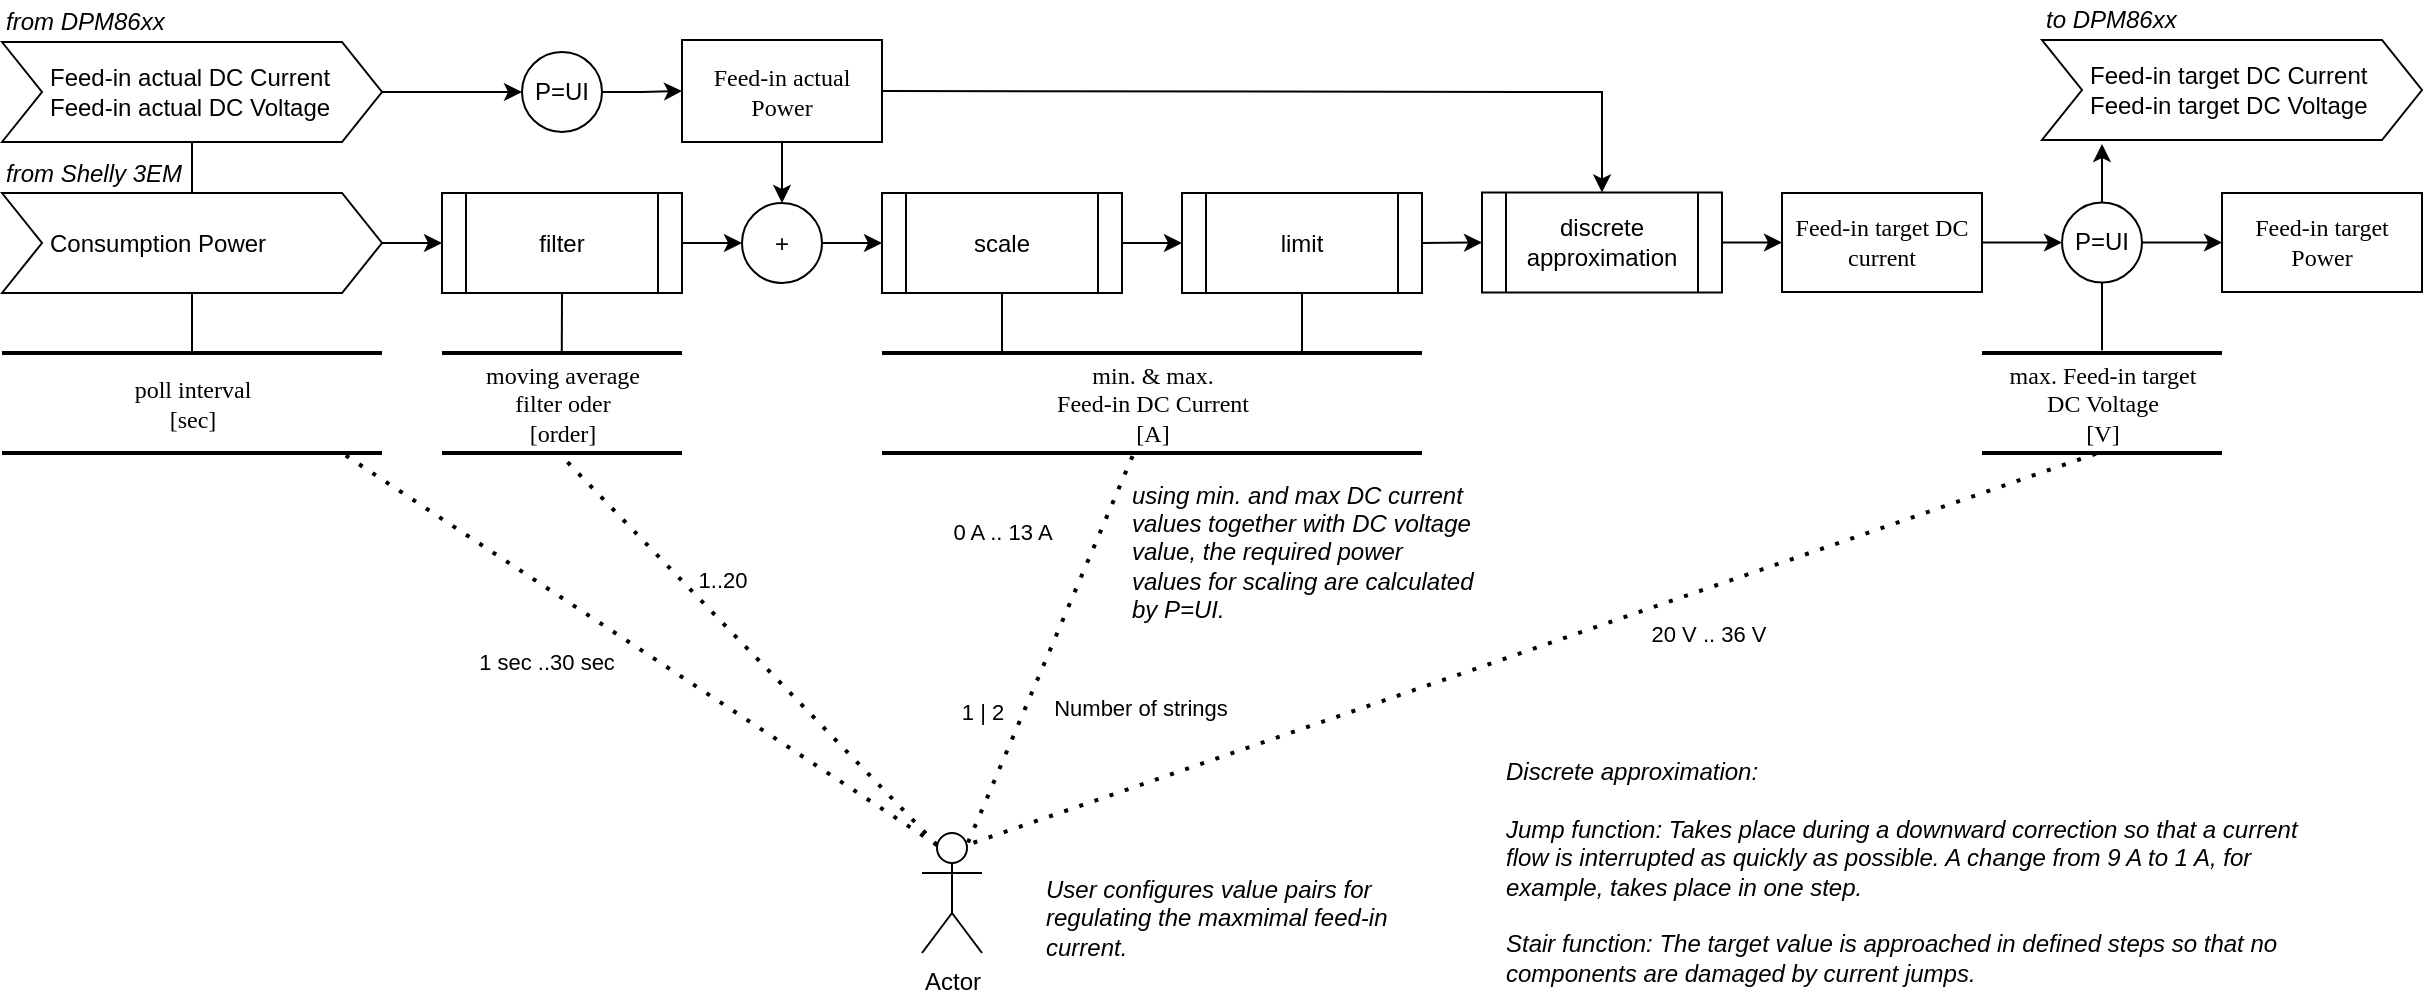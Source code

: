<mxfile version="23.1.5" type="device" pages="2">
  <diagram name="processing" id="52a04d89-c75d-2922-d76d-85b35f80e030">
    <mxGraphModel dx="1728" dy="997" grid="1" gridSize="10" guides="1" tooltips="1" connect="1" arrows="1" fold="1" page="1" pageScale="1" pageWidth="1100" pageHeight="850" background="none" math="0" shadow="0">
      <root>
        <mxCell id="0" />
        <mxCell id="1" parent="0" />
        <mxCell id="17472293e6e8944d-4" value="max. Feed-in target&lt;br&gt;DC Voltage&lt;br&gt;[V]" style="html=1;rounded=0;shadow=0;comic=0;labelBackgroundColor=none;strokeWidth=2;fontFamily=Verdana;fontSize=12;align=center;shape=mxgraph.ios7ui.horLines;fillColor=none;" parent="1" vertex="1">
          <mxGeometry x="1000" y="240.5" width="120" height="50" as="geometry" />
        </mxCell>
        <mxCell id="oQiGW552PC2_yi8YqRPW-4" value="filter" style="shape=process;whiteSpace=wrap;html=1;backgroundOutline=1;fillColor=none;" parent="1" vertex="1">
          <mxGeometry x="230" y="160.5" width="120" height="50" as="geometry" />
        </mxCell>
        <mxCell id="oQiGW552PC2_yi8YqRPW-12" value="" style="endArrow=none;html=1;rounded=0;entryX=0.5;entryY=1;entryDx=0;entryDy=0;" parent="1" target="bK-EadkO21jLIJIZtDA8-6" edge="1">
          <mxGeometry width="50" height="50" relative="1" as="geometry">
            <mxPoint x="510" y="240.5" as="sourcePoint" />
            <mxPoint x="510" y="216.5" as="targetPoint" />
          </mxGeometry>
        </mxCell>
        <mxCell id="oQiGW552PC2_yi8YqRPW-15" value="" style="endArrow=none;html=1;rounded=0;entryX=0.5;entryY=1;entryDx=0;entryDy=0;exitX=0.5;exitY=0;exitDx=0;exitDy=0;" parent="1" target="sCNjADGq2ufAijJcPFuK-18" edge="1">
          <mxGeometry width="50" height="50" relative="1" as="geometry">
            <mxPoint x="660" y="240.5" as="sourcePoint" />
            <mxPoint x="660" y="216.5" as="targetPoint" />
          </mxGeometry>
        </mxCell>
        <mxCell id="oQiGW552PC2_yi8YqRPW-25" value="min. &amp;amp; max.&lt;br style=&quot;&quot;&gt;&lt;span style=&quot;&quot;&gt;Feed-in DC Current&lt;br&gt;[A]&lt;/span&gt;" style="html=1;rounded=0;shadow=0;comic=0;labelBackgroundColor=none;strokeWidth=2;fontFamily=Verdana;fontSize=12;align=center;shape=mxgraph.ios7ui.horLines;fillColor=none;" parent="1" vertex="1">
          <mxGeometry x="450" y="240.5" width="270" height="50" as="geometry" />
        </mxCell>
        <mxCell id="oQiGW552PC2_yi8YqRPW-27" value="Feed-in target DC current" style="whiteSpace=wrap;html=1;rounded=0;shadow=0;comic=0;labelBackgroundColor=none;strokeWidth=1;fontFamily=Verdana;fontSize=12;align=center;fillColor=none;spacingLeft=0;" parent="1" vertex="1">
          <mxGeometry x="900" y="160.5" width="100" height="49.5" as="geometry" />
        </mxCell>
        <mxCell id="oQiGW552PC2_yi8YqRPW-30" value="Actor" style="shape=umlActor;verticalLabelPosition=bottom;verticalAlign=top;html=1;outlineConnect=0;" parent="1" vertex="1">
          <mxGeometry x="470" y="480.5" width="30" height="60" as="geometry" />
        </mxCell>
        <mxCell id="oQiGW552PC2_yi8YqRPW-33" value="" style="endArrow=none;dashed=1;html=1;dashPattern=1 3;strokeWidth=2;rounded=0;exitX=0.464;exitY=1.031;exitDx=0;exitDy=0;exitPerimeter=0;entryX=0.75;entryY=0.1;entryDx=0;entryDy=0;entryPerimeter=0;" parent="1" source="oQiGW552PC2_yi8YqRPW-25" target="oQiGW552PC2_yi8YqRPW-30" edge="1">
          <mxGeometry width="50" height="50" relative="1" as="geometry">
            <mxPoint x="835" y="447.5" as="sourcePoint" />
            <mxPoint x="720" y="380.5" as="targetPoint" />
          </mxGeometry>
        </mxCell>
        <mxCell id="oQiGW552PC2_yi8YqRPW-38" value="0 A .. 13 A" style="edgeLabel;html=1;align=center;verticalAlign=middle;resizable=0;points=[];" parent="oQiGW552PC2_yi8YqRPW-33" vertex="1" connectable="0">
          <mxGeometry x="-0.05" y="-1" relative="1" as="geometry">
            <mxPoint x="-25" y="-54" as="offset" />
          </mxGeometry>
        </mxCell>
        <mxCell id="oQiGW552PC2_yi8YqRPW-42" value="User configures value pairs for regulating the maxmimal feed-in current." style="text;html=1;strokeColor=none;fillColor=none;align=left;verticalAlign=middle;whiteSpace=wrap;rounded=0;fontStyle=2" parent="1" vertex="1">
          <mxGeometry x="530" y="500.5" width="175" height="45" as="geometry" />
        </mxCell>
        <mxCell id="oQiGW552PC2_yi8YqRPW-43" value="moving average &lt;br&gt;filter oder&lt;br&gt;[order]" style="html=1;rounded=0;shadow=0;comic=0;labelBackgroundColor=none;strokeWidth=2;fontFamily=Verdana;fontSize=12;align=center;shape=mxgraph.ios7ui.horLines;fillColor=none;" parent="1" vertex="1">
          <mxGeometry x="230" y="240.5" width="120" height="50" as="geometry" />
        </mxCell>
        <mxCell id="oQiGW552PC2_yi8YqRPW-45" value="" style="endArrow=none;dashed=1;html=1;dashPattern=1 3;strokeWidth=2;rounded=0;entryX=0.485;entryY=0.997;entryDx=0;entryDy=0;entryPerimeter=0;exitX=0.25;exitY=0.1;exitDx=0;exitDy=0;exitPerimeter=0;" parent="1" source="oQiGW552PC2_yi8YqRPW-30" target="oQiGW552PC2_yi8YqRPW-43" edge="1">
          <mxGeometry width="50" height="50" relative="1" as="geometry">
            <mxPoint x="595" y="400.5" as="sourcePoint" />
            <mxPoint x="530" y="303.5" as="targetPoint" />
          </mxGeometry>
        </mxCell>
        <mxCell id="oQiGW552PC2_yi8YqRPW-46" value="1..20" style="edgeLabel;html=1;align=center;verticalAlign=middle;resizable=0;points=[];rotation=0;" parent="oQiGW552PC2_yi8YqRPW-45" vertex="1" connectable="0">
          <mxGeometry x="0.239" y="3" relative="1" as="geometry">
            <mxPoint x="12" y="-13" as="offset" />
          </mxGeometry>
        </mxCell>
        <mxCell id="oQiGW552PC2_yi8YqRPW-48" value="" style="endArrow=none;html=1;rounded=0;entryX=0.5;entryY=1;entryDx=0;entryDy=0;" parent="1" target="oQiGW552PC2_yi8YqRPW-4" edge="1">
          <mxGeometry width="50" height="50" relative="1" as="geometry">
            <mxPoint x="289.89" y="240.5" as="sourcePoint" />
            <mxPoint x="289.89" y="216.5" as="targetPoint" />
          </mxGeometry>
        </mxCell>
        <mxCell id="oQiGW552PC2_yi8YqRPW-52" value="poll interval&lt;br&gt;[sec]" style="html=1;rounded=0;shadow=0;comic=0;labelBackgroundColor=none;strokeWidth=2;fontFamily=Verdana;fontSize=12;align=center;shape=mxgraph.ios7ui.horLines;fillColor=none;" parent="1" vertex="1">
          <mxGeometry x="10" y="240.5" width="190" height="50" as="geometry" />
        </mxCell>
        <mxCell id="oQiGW552PC2_yi8YqRPW-53" value="" style="endArrow=none;dashed=1;html=1;dashPattern=1 3;strokeWidth=2;rounded=0;entryX=0.485;entryY=0.997;entryDx=0;entryDy=0;entryPerimeter=0;exitX=0.25;exitY=0.1;exitDx=0;exitDy=0;exitPerimeter=0;" parent="1" source="oQiGW552PC2_yi8YqRPW-30" edge="1">
          <mxGeometry width="50" height="50" relative="1" as="geometry">
            <mxPoint x="420" y="396.5" as="sourcePoint" />
            <mxPoint x="180" y="290.5" as="targetPoint" />
          </mxGeometry>
        </mxCell>
        <mxCell id="oQiGW552PC2_yi8YqRPW-54" value="1 sec ..30 sec" style="edgeLabel;html=1;align=center;verticalAlign=middle;resizable=0;points=[];rotation=0;" parent="oQiGW552PC2_yi8YqRPW-53" vertex="1" connectable="0">
          <mxGeometry x="0.239" y="3" relative="1" as="geometry">
            <mxPoint x="-10" y="27" as="offset" />
          </mxGeometry>
        </mxCell>
        <mxCell id="oQiGW552PC2_yi8YqRPW-55" value="" style="endArrow=none;html=1;rounded=0;entryX=0.5;entryY=1;entryDx=0;entryDy=0;" parent="1" target="sCNjADGq2ufAijJcPFuK-1" edge="1">
          <mxGeometry width="50" height="50" relative="1" as="geometry">
            <mxPoint x="105" y="240" as="sourcePoint" />
            <mxPoint x="99.83" y="216.5" as="targetPoint" />
          </mxGeometry>
        </mxCell>
        <mxCell id="oQiGW552PC2_yi8YqRPW-56" value="" style="endArrow=classic;html=1;rounded=0;entryX=0.5;entryY=0;entryDx=0;entryDy=0;exitX=0.5;exitY=1;exitDx=0;exitDy=0;" parent="1" source="sCNjADGq2ufAijJcPFuK-5" target="oQiGW552PC2_yi8YqRPW-57" edge="1">
          <mxGeometry width="50" height="50" relative="1" as="geometry">
            <mxPoint x="400" y="140.5" as="sourcePoint" />
            <mxPoint x="210.0" y="150.5" as="targetPoint" />
            <Array as="points" />
          </mxGeometry>
        </mxCell>
        <mxCell id="oQiGW552PC2_yi8YqRPW-57" value="+" style="ellipse;whiteSpace=wrap;html=1;aspect=fixed;" parent="1" vertex="1">
          <mxGeometry x="380" y="165.5" width="40" height="40" as="geometry" />
        </mxCell>
        <mxCell id="sCNjADGq2ufAijJcPFuK-10" style="edgeStyle=orthogonalEdgeStyle;rounded=0;orthogonalLoop=1;jettySize=auto;html=1;exitX=1;exitY=0.5;exitDx=0;exitDy=0;entryX=0;entryY=0.5;entryDx=0;entryDy=0;" parent="1" source="bK-EadkO21jLIJIZtDA8-1" target="sCNjADGq2ufAijJcPFuK-5" edge="1">
          <mxGeometry relative="1" as="geometry" />
        </mxCell>
        <mxCell id="bK-EadkO21jLIJIZtDA8-1" value="P=UI" style="ellipse;whiteSpace=wrap;html=1;aspect=fixed;" parent="1" vertex="1">
          <mxGeometry x="270" y="90" width="40" height="40" as="geometry" />
        </mxCell>
        <mxCell id="bK-EadkO21jLIJIZtDA8-6" value="scale" style="shape=process;whiteSpace=wrap;html=1;backgroundOutline=1;fillColor=none;" parent="1" vertex="1">
          <mxGeometry x="450" y="160.5" width="120" height="50" as="geometry" />
        </mxCell>
        <mxCell id="bK-EadkO21jLIJIZtDA8-10" value="" style="endArrow=none;dashed=1;html=1;dashPattern=1 3;strokeWidth=2;rounded=0;exitX=0.475;exitY=1.007;exitDx=0;exitDy=0;exitPerimeter=0;entryX=0.75;entryY=0.1;entryDx=0;entryDy=0;entryPerimeter=0;" parent="1" source="17472293e6e8944d-4" target="oQiGW552PC2_yi8YqRPW-30" edge="1">
          <mxGeometry width="50" height="50" relative="1" as="geometry">
            <mxPoint x="650" y="302.5" as="sourcePoint" />
            <mxPoint x="553" y="441.5" as="targetPoint" />
          </mxGeometry>
        </mxCell>
        <mxCell id="bK-EadkO21jLIJIZtDA8-11" value="20 V .. 36 V" style="edgeLabel;html=1;align=center;verticalAlign=middle;resizable=0;points=[];" parent="bK-EadkO21jLIJIZtDA8-10" vertex="1" connectable="0">
          <mxGeometry x="-0.05" y="-1" relative="1" as="geometry">
            <mxPoint x="74" y="-2" as="offset" />
          </mxGeometry>
        </mxCell>
        <mxCell id="sCNjADGq2ufAijJcPFuK-1" value="Consumption Power" style="shape=step;perimeter=stepPerimeter;whiteSpace=wrap;html=1;fixedSize=1;spacingLeft=22;align=left;" parent="1" vertex="1">
          <mxGeometry x="10" y="160.5" width="190" height="50" as="geometry" />
        </mxCell>
        <mxCell id="sCNjADGq2ufAijJcPFuK-2" value="Feed-in actual DC Current&lt;br&gt;Feed-in actual DC Voltage" style="shape=step;perimeter=stepPerimeter;whiteSpace=wrap;html=1;fixedSize=1;align=left;spacingLeft=22;" parent="1" vertex="1">
          <mxGeometry x="10" y="85" width="190" height="50" as="geometry" />
        </mxCell>
        <mxCell id="sCNjADGq2ufAijJcPFuK-5" value="Feed-in actual&lt;br&gt;Power" style="whiteSpace=wrap;html=1;rounded=0;shadow=0;comic=0;labelBackgroundColor=none;strokeWidth=1;fontFamily=Verdana;fontSize=12;align=center;fillColor=none;" parent="1" vertex="1">
          <mxGeometry x="350" y="84" width="100" height="51" as="geometry" />
        </mxCell>
        <mxCell id="sCNjADGq2ufAijJcPFuK-12" value="" style="endArrow=classic;html=1;rounded=0;exitX=1;exitY=0.5;exitDx=0;exitDy=0;entryX=0;entryY=0.5;entryDx=0;entryDy=0;" parent="1" source="oQiGW552PC2_yi8YqRPW-57" target="bK-EadkO21jLIJIZtDA8-6" edge="1">
          <mxGeometry width="50" height="50" relative="1" as="geometry">
            <mxPoint x="380" y="170.5" as="sourcePoint" />
            <mxPoint x="430" y="120.5" as="targetPoint" />
          </mxGeometry>
        </mxCell>
        <mxCell id="sCNjADGq2ufAijJcPFuK-13" value="" style="endArrow=classic;html=1;rounded=0;exitX=1;exitY=0.5;exitDx=0;exitDy=0;entryX=0;entryY=0.5;entryDx=0;entryDy=0;" parent="1" source="oQiGW552PC2_yi8YqRPW-4" target="oQiGW552PC2_yi8YqRPW-57" edge="1">
          <mxGeometry width="50" height="50" relative="1" as="geometry">
            <mxPoint x="440" y="200.5" as="sourcePoint" />
            <mxPoint x="490" y="150.5" as="targetPoint" />
          </mxGeometry>
        </mxCell>
        <mxCell id="sCNjADGq2ufAijJcPFuK-14" value="" style="endArrow=classic;html=1;rounded=0;exitX=1;exitY=0.5;exitDx=0;exitDy=0;entryX=0;entryY=0.5;entryDx=0;entryDy=0;" parent="1" source="sCNjADGq2ufAijJcPFuK-2" target="bK-EadkO21jLIJIZtDA8-1" edge="1">
          <mxGeometry width="50" height="50" relative="1" as="geometry">
            <mxPoint x="440" y="200.5" as="sourcePoint" />
            <mxPoint x="490" y="150.5" as="targetPoint" />
          </mxGeometry>
        </mxCell>
        <mxCell id="sCNjADGq2ufAijJcPFuK-15" value="" style="endArrow=classic;html=1;rounded=0;exitX=1;exitY=0.5;exitDx=0;exitDy=0;entryX=0;entryY=0.5;entryDx=0;entryDy=0;" parent="1" source="sCNjADGq2ufAijJcPFuK-1" target="oQiGW552PC2_yi8YqRPW-4" edge="1">
          <mxGeometry width="50" height="50" relative="1" as="geometry">
            <mxPoint x="440" y="200.5" as="sourcePoint" />
            <mxPoint x="490" y="150.5" as="targetPoint" />
          </mxGeometry>
        </mxCell>
        <mxCell id="sCNjADGq2ufAijJcPFuK-16" value="Feed-in target&lt;br&gt;Power" style="whiteSpace=wrap;html=1;rounded=0;shadow=0;comic=0;labelBackgroundColor=none;strokeWidth=1;fontFamily=Verdana;fontSize=12;align=center;fillColor=none;spacingLeft=0;" parent="1" vertex="1">
          <mxGeometry x="1120" y="160.5" width="100" height="49.5" as="geometry" />
        </mxCell>
        <mxCell id="sCNjADGq2ufAijJcPFuK-17" value="P=UI" style="ellipse;whiteSpace=wrap;html=1;aspect=fixed;" parent="1" vertex="1">
          <mxGeometry x="1040" y="165.25" width="40" height="40" as="geometry" />
        </mxCell>
        <mxCell id="sCNjADGq2ufAijJcPFuK-18" value="limit" style="shape=process;whiteSpace=wrap;html=1;backgroundOutline=1;fillColor=none;" parent="1" vertex="1">
          <mxGeometry x="600" y="160.5" width="120" height="50" as="geometry" />
        </mxCell>
        <mxCell id="sCNjADGq2ufAijJcPFuK-19" value="" style="endArrow=classic;html=1;rounded=0;exitX=1;exitY=0.5;exitDx=0;exitDy=0;entryX=0;entryY=0.5;entryDx=0;entryDy=0;" parent="1" source="oQiGW552PC2_yi8YqRPW-27" target="sCNjADGq2ufAijJcPFuK-17" edge="1">
          <mxGeometry width="50" height="50" relative="1" as="geometry">
            <mxPoint x="1080" y="250.5" as="sourcePoint" />
            <mxPoint x="1130" y="200.5" as="targetPoint" />
          </mxGeometry>
        </mxCell>
        <mxCell id="sCNjADGq2ufAijJcPFuK-21" value="" style="endArrow=classic;html=1;rounded=0;entryX=0;entryY=0.5;entryDx=0;entryDy=0;exitX=1;exitY=0.5;exitDx=0;exitDy=0;" parent="1" source="sCNjADGq2ufAijJcPFuK-17" target="sCNjADGq2ufAijJcPFuK-16" edge="1">
          <mxGeometry width="50" height="50" relative="1" as="geometry">
            <mxPoint x="920" y="270.5" as="sourcePoint" />
            <mxPoint x="970" y="220.5" as="targetPoint" />
          </mxGeometry>
        </mxCell>
        <mxCell id="sCNjADGq2ufAijJcPFuK-22" value="" style="endArrow=none;html=1;rounded=0;entryX=0.5;entryY=1;entryDx=0;entryDy=0;exitX=0.5;exitY=-0.027;exitDx=0;exitDy=0;exitPerimeter=0;" parent="1" source="17472293e6e8944d-4" target="sCNjADGq2ufAijJcPFuK-17" edge="1">
          <mxGeometry width="50" height="50" relative="1" as="geometry">
            <mxPoint x="980" y="270.5" as="sourcePoint" />
            <mxPoint x="1030" y="220.5" as="targetPoint" />
          </mxGeometry>
        </mxCell>
        <mxCell id="sCNjADGq2ufAijJcPFuK-23" value="" style="endArrow=none;html=1;rounded=0;entryX=0.5;entryY=1;entryDx=0;entryDy=0;exitX=0.5;exitY=0;exitDx=0;exitDy=0;" parent="1" source="sCNjADGq2ufAijJcPFuK-1" target="sCNjADGq2ufAijJcPFuK-2" edge="1">
          <mxGeometry width="50" height="50" relative="1" as="geometry">
            <mxPoint x="100" y="160" as="sourcePoint" />
            <mxPoint x="100" y="140.5" as="targetPoint" />
          </mxGeometry>
        </mxCell>
        <mxCell id="sCNjADGq2ufAijJcPFuK-24" value="" style="endArrow=classic;html=1;rounded=0;entryX=0;entryY=0.5;entryDx=0;entryDy=0;exitX=1;exitY=0.5;exitDx=0;exitDy=0;" parent="1" source="bK-EadkO21jLIJIZtDA8-6" target="sCNjADGq2ufAijJcPFuK-18" edge="1">
          <mxGeometry width="50" height="50" relative="1" as="geometry">
            <mxPoint x="530" y="250.5" as="sourcePoint" />
            <mxPoint x="580" y="200.5" as="targetPoint" />
          </mxGeometry>
        </mxCell>
        <mxCell id="sCNjADGq2ufAijJcPFuK-66" value="using min. and max DC current values together with DC voltage value, the required power values for scaling are calculated by P=UI." style="text;html=1;strokeColor=none;fillColor=none;align=left;verticalAlign=middle;whiteSpace=wrap;rounded=0;fontStyle=2" parent="1" vertex="1">
          <mxGeometry x="572.5" y="300" width="175" height="80" as="geometry" />
        </mxCell>
        <mxCell id="sCNjADGq2ufAijJcPFuK-67" value="Feed-in target DC Current&lt;br style=&quot;border-color: var(--border-color);&quot;&gt;Feed-in target DC Voltage" style="shape=step;perimeter=stepPerimeter;whiteSpace=wrap;html=1;fixedSize=1;spacingLeft=22;align=left;" parent="1" vertex="1">
          <mxGeometry x="1030" y="84" width="190" height="50" as="geometry" />
        </mxCell>
        <mxCell id="sCNjADGq2ufAijJcPFuK-68" value="" style="endArrow=classic;html=1;rounded=0;exitX=0.5;exitY=0;exitDx=0;exitDy=0;" parent="1" source="sCNjADGq2ufAijJcPFuK-17" edge="1">
          <mxGeometry width="50" height="50" relative="1" as="geometry">
            <mxPoint x="1059.8" y="165.25" as="sourcePoint" />
            <mxPoint x="1060" y="136" as="targetPoint" />
          </mxGeometry>
        </mxCell>
        <mxCell id="sCNjADGq2ufAijJcPFuK-69" value="&lt;i&gt;to DPM86xx&lt;/i&gt;" style="text;html=1;align=left;verticalAlign=middle;whiteSpace=wrap;rounded=0;" parent="1" vertex="1">
          <mxGeometry x="1030" y="64" width="110" height="20" as="geometry" />
        </mxCell>
        <mxCell id="sCNjADGq2ufAijJcPFuK-71" value="&lt;i&gt;from DPM86xx&lt;/i&gt;" style="text;html=1;align=left;verticalAlign=middle;whiteSpace=wrap;rounded=0;" parent="1" vertex="1">
          <mxGeometry x="10" y="65" width="110" height="20" as="geometry" />
        </mxCell>
        <mxCell id="sCNjADGq2ufAijJcPFuK-72" value="&lt;i&gt;from Shelly 3EM&lt;/i&gt;" style="text;html=1;align=left;verticalAlign=middle;whiteSpace=wrap;rounded=0;" parent="1" vertex="1">
          <mxGeometry x="10" y="140.5" width="110" height="20" as="geometry" />
        </mxCell>
        <mxCell id="gMVh57zRrH7NaC8IP8_r-1" value="discrete approximation" style="shape=process;whiteSpace=wrap;html=1;backgroundOutline=1;fillColor=none;" parent="1" vertex="1">
          <mxGeometry x="750" y="160.25" width="120" height="50" as="geometry" />
        </mxCell>
        <mxCell id="gMVh57zRrH7NaC8IP8_r-2" value="" style="endArrow=classic;html=1;rounded=0;entryX=0;entryY=0.5;entryDx=0;entryDy=0;exitX=1;exitY=0.5;exitDx=0;exitDy=0;" parent="1" source="sCNjADGq2ufAijJcPFuK-18" target="gMVh57zRrH7NaC8IP8_r-1" edge="1">
          <mxGeometry width="50" height="50" relative="1" as="geometry">
            <mxPoint x="720" y="186.01" as="sourcePoint" />
            <mxPoint x="750" y="186.01" as="targetPoint" />
          </mxGeometry>
        </mxCell>
        <mxCell id="gMVh57zRrH7NaC8IP8_r-3" value="" style="endArrow=classic;html=1;rounded=0;entryX=0;entryY=0.5;entryDx=0;entryDy=0;exitX=1;exitY=0.5;exitDx=0;exitDy=0;" parent="1" source="gMVh57zRrH7NaC8IP8_r-1" target="oQiGW552PC2_yi8YqRPW-27" edge="1">
          <mxGeometry width="50" height="50" relative="1" as="geometry">
            <mxPoint x="870" y="185.26" as="sourcePoint" />
            <mxPoint x="900" y="185.26" as="targetPoint" />
          </mxGeometry>
        </mxCell>
        <mxCell id="gMVh57zRrH7NaC8IP8_r-5" value="&lt;div&gt;Discrete approximation:&lt;br&gt;&lt;/div&gt;&lt;div&gt;&lt;br&gt;&lt;/div&gt;&lt;div&gt;Jump function: Takes place during a downward correction so that a current flow is interrupted as quickly as possible. A change from 9 A to 1 A, for example, takes place in one step.&lt;/div&gt;&lt;div&gt;&lt;br&gt;&lt;/div&gt;&lt;div&gt;Stair function: The target value is approached in defined steps so that no components are damaged by current jumps.&lt;/div&gt;" style="text;html=1;strokeColor=none;fillColor=none;align=left;verticalAlign=middle;whiteSpace=wrap;rounded=0;fontStyle=2" parent="1" vertex="1">
          <mxGeometry x="760" y="440" width="400" height="120" as="geometry" />
        </mxCell>
        <mxCell id="gMVh57zRrH7NaC8IP8_r-8" value="" style="endArrow=classic;html=1;rounded=0;exitX=1;exitY=0.5;exitDx=0;exitDy=0;entryX=0.5;entryY=0;entryDx=0;entryDy=0;" parent="1" source="sCNjADGq2ufAijJcPFuK-5" target="gMVh57zRrH7NaC8IP8_r-1" edge="1">
          <mxGeometry width="50" height="50" relative="1" as="geometry">
            <mxPoint x="630" y="250" as="sourcePoint" />
            <mxPoint x="680" y="200" as="targetPoint" />
            <Array as="points">
              <mxPoint x="810" y="110" />
            </Array>
          </mxGeometry>
        </mxCell>
        <mxCell id="sD_-ogyzjhvQeEd0BSxD-1" value="Number of strings" style="edgeLabel;html=1;align=center;verticalAlign=middle;resizable=0;points=[];" vertex="1" connectable="0" parent="1">
          <mxGeometry x="584.996" y="420.004" as="geometry">
            <mxPoint x="-6" y="-2" as="offset" />
          </mxGeometry>
        </mxCell>
        <mxCell id="sD_-ogyzjhvQeEd0BSxD-2" value="1 | 2" style="edgeLabel;html=1;align=center;verticalAlign=middle;resizable=0;points=[];" vertex="1" connectable="0" parent="1">
          <mxGeometry x="499.996" y="420.004" as="geometry" />
        </mxCell>
      </root>
    </mxGraphModel>
  </diagram>
  <diagram id="KZTT-21_bTak2RrEfn8C" name="system setup">
    <mxGraphModel dx="2074" dy="1196" grid="1" gridSize="10" guides="1" tooltips="1" connect="1" arrows="1" fold="1" page="1" pageScale="1" pageWidth="827" pageHeight="1169" math="0" shadow="0">
      <root>
        <mxCell id="0" />
        <mxCell id="1" parent="0" />
        <mxCell id="RhN4H60Ts_o3--g2k4sr-48" value="" style="group" parent="1" vertex="1" connectable="0">
          <mxGeometry x="14" y="310" width="35" height="60" as="geometry" />
        </mxCell>
        <mxCell id="RhN4H60Ts_o3--g2k4sr-46" value="" style="rounded=0;whiteSpace=wrap;html=1;" parent="RhN4H60Ts_o3--g2k4sr-48" vertex="1">
          <mxGeometry y="10" width="30" height="40" as="geometry" />
        </mxCell>
        <mxCell id="RhN4H60Ts_o3--g2k4sr-49" value="" style="endArrow=none;html=1;rounded=0;" parent="RhN4H60Ts_o3--g2k4sr-48" edge="1">
          <mxGeometry width="50" height="50" relative="1" as="geometry">
            <mxPoint x="10" y="60" as="sourcePoint" />
            <mxPoint x="10" as="targetPoint" />
          </mxGeometry>
        </mxCell>
        <mxCell id="RhN4H60Ts_o3--g2k4sr-50" value="" style="endArrow=none;html=1;rounded=0;" parent="RhN4H60Ts_o3--g2k4sr-48" edge="1">
          <mxGeometry width="50" height="50" relative="1" as="geometry">
            <mxPoint x="20" y="60" as="sourcePoint" />
            <mxPoint x="20" as="targetPoint" />
          </mxGeometry>
        </mxCell>
        <mxCell id="RhN4H60Ts_o3--g2k4sr-62" value="16 A" style="text;html=1;align=center;verticalAlign=middle;resizable=0;points=[];autosize=1;strokeColor=none;fillColor=none;fontSize=8;rotation=-90;spacing=0;" parent="RhN4H60Ts_o3--g2k4sr-48" vertex="1">
          <mxGeometry x="-5" y="20" width="40" height="20" as="geometry" />
        </mxCell>
        <mxCell id="RhN4H60Ts_o3--g2k4sr-65" value="&lt;div style=&quot;font-size: 8px;&quot;&gt;&lt;i style=&quot;font-size: 8px;&quot;&gt;2x 2-pole DC fuse switches for disconnecting the&lt;/i&gt;&lt;/div&gt;&lt;div style=&quot;font-size: 8px;&quot;&gt;&lt;i style=&quot;font-size: 8px;&quot;&gt;PV modules from the system.&lt;/i&gt;&lt;/div&gt;" style="text;html=1;align=left;verticalAlign=middle;resizable=0;points=[];autosize=1;strokeColor=none;fillColor=none;fontSize=8;" parent="1" vertex="1">
          <mxGeometry x="99" y="320" width="200" height="30" as="geometry" />
        </mxCell>
        <mxCell id="Vg1Hgn3gGh7TF9uyAWq9-24" value="" style="group" vertex="1" connectable="0" parent="1">
          <mxGeometry x="14" y="40" width="800" height="230" as="geometry" />
        </mxCell>
        <mxCell id="RhN4H60Ts_o3--g2k4sr-8" value="" style="rounded=0;whiteSpace=wrap;html=1;" parent="Vg1Hgn3gGh7TF9uyAWq9-24" vertex="1">
          <mxGeometry width="800" height="230" as="geometry" />
        </mxCell>
        <mxCell id="RhN4H60Ts_o3--g2k4sr-43" value="2x3 modules parallel : Vmp: 105 V, Imp: 22 A" style="text;html=1;align=left;verticalAlign=middle;resizable=0;points=[];autosize=1;strokeColor=none;fillColor=none;fontSize=10;" parent="Vg1Hgn3gGh7TF9uyAWq9-24" vertex="1">
          <mxGeometry x="290" width="220" height="30" as="geometry" />
        </mxCell>
        <mxCell id="Vg1Hgn3gGh7TF9uyAWq9-9" value="" style="group" vertex="1" connectable="0" parent="Vg1Hgn3gGh7TF9uyAWq9-24">
          <mxGeometry x="410" y="30" width="380" height="200" as="geometry" />
        </mxCell>
        <mxCell id="RhN4H60Ts_o3--g2k4sr-41" value="" style="endArrow=none;html=1;rounded=0;entryX=0;entryY=0.5;entryDx=0;entryDy=0;strokeWidth=2;strokeColor=#FF0000;" parent="Vg1Hgn3gGh7TF9uyAWq9-9" target="RhN4H60Ts_o3--g2k4sr-33" edge="1">
          <mxGeometry width="50" height="50" relative="1" as="geometry">
            <mxPoint y="200" as="sourcePoint" />
            <mxPoint y="90" as="targetPoint" />
            <Array as="points">
              <mxPoint y="80" />
            </Array>
          </mxGeometry>
        </mxCell>
        <mxCell id="RhN4H60Ts_o3--g2k4sr-33" value="" style="rounded=0;whiteSpace=wrap;html=1;" parent="Vg1Hgn3gGh7TF9uyAWq9-9" vertex="1">
          <mxGeometry x="20" width="100" height="160" as="geometry" />
        </mxCell>
        <mxCell id="RhN4H60Ts_o3--g2k4sr-34" value="JAM60S20-385/MR" style="text;whiteSpace=wrap;fontSize=10;spacing=0;" parent="Vg1Hgn3gGh7TF9uyAWq9-9" vertex="1">
          <mxGeometry x="25" width="90" height="20" as="geometry" />
        </mxCell>
        <mxCell id="Vg1Hgn3gGh7TF9uyAWq9-1" value="" style="rounded=0;whiteSpace=wrap;html=1;" vertex="1" parent="Vg1Hgn3gGh7TF9uyAWq9-9">
          <mxGeometry x="140" width="100" height="160" as="geometry" />
        </mxCell>
        <mxCell id="Vg1Hgn3gGh7TF9uyAWq9-2" value="" style="rounded=0;whiteSpace=wrap;html=1;" vertex="1" parent="Vg1Hgn3gGh7TF9uyAWq9-9">
          <mxGeometry x="260" width="100" height="160" as="geometry" />
        </mxCell>
        <mxCell id="Vg1Hgn3gGh7TF9uyAWq9-3" value="" style="endArrow=none;html=1;rounded=0;strokeWidth=2;strokeColor=#FF0000;exitX=1;exitY=0.5;exitDx=0;exitDy=0;" edge="1" parent="Vg1Hgn3gGh7TF9uyAWq9-9" source="RhN4H60Ts_o3--g2k4sr-33">
          <mxGeometry width="50" height="50" relative="1" as="geometry">
            <mxPoint x="70" y="90" as="sourcePoint" />
            <mxPoint x="130" y="80" as="targetPoint" />
            <Array as="points" />
          </mxGeometry>
        </mxCell>
        <mxCell id="Vg1Hgn3gGh7TF9uyAWq9-4" value="" style="endArrow=none;html=1;rounded=0;strokeWidth=2;strokeColor=#000000;entryX=0;entryY=0.5;entryDx=0;entryDy=0;" edge="1" parent="Vg1Hgn3gGh7TF9uyAWq9-9" target="Vg1Hgn3gGh7TF9uyAWq9-1">
          <mxGeometry width="50" height="50" relative="1" as="geometry">
            <mxPoint x="130" y="80" as="sourcePoint" />
            <mxPoint x="-70" y="260" as="targetPoint" />
            <Array as="points" />
          </mxGeometry>
        </mxCell>
        <mxCell id="Vg1Hgn3gGh7TF9uyAWq9-5" value="" style="endArrow=none;html=1;rounded=0;strokeWidth=2;strokeColor=#FF0000;exitX=1;exitY=0.5;exitDx=0;exitDy=0;" edge="1" parent="Vg1Hgn3gGh7TF9uyAWq9-9">
          <mxGeometry width="50" height="50" relative="1" as="geometry">
            <mxPoint x="240" y="79.9" as="sourcePoint" />
            <mxPoint x="250" y="79.9" as="targetPoint" />
            <Array as="points" />
          </mxGeometry>
        </mxCell>
        <mxCell id="Vg1Hgn3gGh7TF9uyAWq9-6" value="" style="endArrow=none;html=1;rounded=0;strokeWidth=2;strokeColor=#000000;entryX=0;entryY=0.5;entryDx=0;entryDy=0;" edge="1" parent="Vg1Hgn3gGh7TF9uyAWq9-9">
          <mxGeometry width="50" height="50" relative="1" as="geometry">
            <mxPoint x="250" y="79.9" as="sourcePoint" />
            <mxPoint x="260" y="79.9" as="targetPoint" />
            <Array as="points" />
          </mxGeometry>
        </mxCell>
        <mxCell id="RhN4H60Ts_o3--g2k4sr-40" value="JAM60S20-365/MR" style="text;whiteSpace=wrap;fontSize=10;spacing=0;" parent="Vg1Hgn3gGh7TF9uyAWq9-9" vertex="1">
          <mxGeometry x="265" width="90" height="20" as="geometry" />
        </mxCell>
        <mxCell id="RhN4H60Ts_o3--g2k4sr-37" value="JAM60S20-385/MR" style="text;whiteSpace=wrap;fontSize=10;spacing=0;" parent="Vg1Hgn3gGh7TF9uyAWq9-9" vertex="1">
          <mxGeometry x="145" width="90" height="20" as="geometry" />
        </mxCell>
        <mxCell id="Vg1Hgn3gGh7TF9uyAWq9-7" value="" style="endArrow=none;html=1;rounded=0;strokeWidth=2;strokeColor=#000000;" edge="1" parent="Vg1Hgn3gGh7TF9uyAWq9-9">
          <mxGeometry width="50" height="50" relative="1" as="geometry">
            <mxPoint x="370" y="79.9" as="sourcePoint" />
            <mxPoint x="380" y="200" as="targetPoint" />
            <Array as="points">
              <mxPoint x="360" y="80" />
              <mxPoint x="380" y="80" />
            </Array>
          </mxGeometry>
        </mxCell>
        <mxCell id="Vg1Hgn3gGh7TF9uyAWq9-8" value="3 modules in series:&lt;br style=&quot;border-color: var(--border-color); font-size: 9px; text-align: left;&quot;&gt;&lt;span style=&quot;font-size: 9px; text-align: left;&quot;&gt;Vmp: 105&lt;/span&gt;&lt;span style=&quot;border-color: var(--border-color); font-size: 9px; text-align: left; background-color: initial;&quot;&gt;&amp;nbsp;V,&amp;nbsp;&lt;/span&gt;&lt;span style=&quot;font-size: 9px; text-align: left;&quot;&gt;Imp: 11 A&lt;/span&gt;" style="text;html=1;align=center;verticalAlign=middle;resizable=0;points=[];autosize=1;strokeColor=none;fillColor=none;" vertex="1" parent="Vg1Hgn3gGh7TF9uyAWq9-9">
          <mxGeometry x="120" y="160" width="130" height="40" as="geometry" />
        </mxCell>
        <mxCell id="Vg1Hgn3gGh7TF9uyAWq9-10" value="" style="group" vertex="1" connectable="0" parent="Vg1Hgn3gGh7TF9uyAWq9-24">
          <mxGeometry x="10" y="30" width="380" height="200" as="geometry" />
        </mxCell>
        <mxCell id="Vg1Hgn3gGh7TF9uyAWq9-11" value="" style="endArrow=none;html=1;rounded=0;entryX=0;entryY=0.5;entryDx=0;entryDy=0;strokeWidth=2;strokeColor=#FF0000;" edge="1" parent="Vg1Hgn3gGh7TF9uyAWq9-10" target="Vg1Hgn3gGh7TF9uyAWq9-12">
          <mxGeometry width="50" height="50" relative="1" as="geometry">
            <mxPoint y="200" as="sourcePoint" />
            <mxPoint y="90" as="targetPoint" />
            <Array as="points">
              <mxPoint y="80" />
            </Array>
          </mxGeometry>
        </mxCell>
        <mxCell id="Vg1Hgn3gGh7TF9uyAWq9-12" value="" style="rounded=0;whiteSpace=wrap;html=1;fillStyle=auto;fillColor=#FFFFFF;" vertex="1" parent="Vg1Hgn3gGh7TF9uyAWq9-10">
          <mxGeometry x="20" width="100" height="160" as="geometry" />
        </mxCell>
        <mxCell id="Vg1Hgn3gGh7TF9uyAWq9-13" value="JAM60S20-385/MR" style="text;whiteSpace=wrap;fontSize=10;spacing=0;" vertex="1" parent="Vg1Hgn3gGh7TF9uyAWq9-10">
          <mxGeometry x="25" width="90" height="20" as="geometry" />
        </mxCell>
        <mxCell id="Vg1Hgn3gGh7TF9uyAWq9-14" value="" style="rounded=0;whiteSpace=wrap;html=1;" vertex="1" parent="Vg1Hgn3gGh7TF9uyAWq9-10">
          <mxGeometry x="140" width="100" height="160" as="geometry" />
        </mxCell>
        <mxCell id="Vg1Hgn3gGh7TF9uyAWq9-15" value="" style="rounded=0;whiteSpace=wrap;html=1;" vertex="1" parent="Vg1Hgn3gGh7TF9uyAWq9-10">
          <mxGeometry x="260" width="100" height="160" as="geometry" />
        </mxCell>
        <mxCell id="Vg1Hgn3gGh7TF9uyAWq9-16" value="" style="endArrow=none;html=1;rounded=0;strokeWidth=2;strokeColor=#FF0000;exitX=1;exitY=0.5;exitDx=0;exitDy=0;" edge="1" parent="Vg1Hgn3gGh7TF9uyAWq9-10" source="Vg1Hgn3gGh7TF9uyAWq9-12">
          <mxGeometry width="50" height="50" relative="1" as="geometry">
            <mxPoint x="70" y="90" as="sourcePoint" />
            <mxPoint x="130" y="80" as="targetPoint" />
            <Array as="points" />
          </mxGeometry>
        </mxCell>
        <mxCell id="Vg1Hgn3gGh7TF9uyAWq9-17" value="" style="endArrow=none;html=1;rounded=0;strokeWidth=2;strokeColor=#000000;entryX=0;entryY=0.5;entryDx=0;entryDy=0;" edge="1" parent="Vg1Hgn3gGh7TF9uyAWq9-10" target="Vg1Hgn3gGh7TF9uyAWq9-14">
          <mxGeometry width="50" height="50" relative="1" as="geometry">
            <mxPoint x="130" y="80" as="sourcePoint" />
            <mxPoint x="-70" y="260" as="targetPoint" />
            <Array as="points" />
          </mxGeometry>
        </mxCell>
        <mxCell id="Vg1Hgn3gGh7TF9uyAWq9-18" value="" style="endArrow=none;html=1;rounded=0;strokeWidth=2;strokeColor=#FF0000;exitX=1;exitY=0.5;exitDx=0;exitDy=0;" edge="1" parent="Vg1Hgn3gGh7TF9uyAWq9-10">
          <mxGeometry width="50" height="50" relative="1" as="geometry">
            <mxPoint x="240" y="79.9" as="sourcePoint" />
            <mxPoint x="250" y="79.9" as="targetPoint" />
            <Array as="points" />
          </mxGeometry>
        </mxCell>
        <mxCell id="Vg1Hgn3gGh7TF9uyAWq9-19" value="" style="endArrow=none;html=1;rounded=0;strokeWidth=2;strokeColor=#000000;entryX=0;entryY=0.5;entryDx=0;entryDy=0;" edge="1" parent="Vg1Hgn3gGh7TF9uyAWq9-10">
          <mxGeometry width="50" height="50" relative="1" as="geometry">
            <mxPoint x="250" y="79.9" as="sourcePoint" />
            <mxPoint x="260" y="79.9" as="targetPoint" />
            <Array as="points" />
          </mxGeometry>
        </mxCell>
        <mxCell id="Vg1Hgn3gGh7TF9uyAWq9-20" value="JAM60S20-365/MR" style="text;whiteSpace=wrap;fontSize=10;spacing=0;" vertex="1" parent="Vg1Hgn3gGh7TF9uyAWq9-10">
          <mxGeometry x="265" width="90" height="20" as="geometry" />
        </mxCell>
        <mxCell id="Vg1Hgn3gGh7TF9uyAWq9-21" value="JAM60S20-385/MR" style="text;whiteSpace=wrap;fontSize=10;spacing=0;" vertex="1" parent="Vg1Hgn3gGh7TF9uyAWq9-10">
          <mxGeometry x="145" width="90" height="20" as="geometry" />
        </mxCell>
        <mxCell id="Vg1Hgn3gGh7TF9uyAWq9-22" value="" style="endArrow=none;html=1;rounded=0;strokeWidth=2;strokeColor=#000000;" edge="1" parent="Vg1Hgn3gGh7TF9uyAWq9-10">
          <mxGeometry width="50" height="50" relative="1" as="geometry">
            <mxPoint x="370" y="79.9" as="sourcePoint" />
            <mxPoint x="380" y="200" as="targetPoint" />
            <Array as="points">
              <mxPoint x="360" y="80" />
              <mxPoint x="380" y="80" />
            </Array>
          </mxGeometry>
        </mxCell>
        <mxCell id="Vg1Hgn3gGh7TF9uyAWq9-23" value="3 modules in series:&lt;br style=&quot;border-color: var(--border-color); font-size: 9px; text-align: left;&quot;&gt;&lt;span style=&quot;font-size: 9px; text-align: left;&quot;&gt;Vmp: 105&lt;/span&gt;&lt;span style=&quot;border-color: var(--border-color); font-size: 9px; text-align: left; background-color: initial;&quot;&gt;&amp;nbsp;V,&amp;nbsp;&lt;/span&gt;&lt;span style=&quot;font-size: 9px; text-align: left;&quot;&gt;Imp: 11 A&lt;/span&gt;" style="text;html=1;align=center;verticalAlign=middle;resizable=0;points=[];autosize=1;strokeColor=none;fillColor=none;" vertex="1" parent="Vg1Hgn3gGh7TF9uyAWq9-10">
          <mxGeometry x="120" y="160" width="130" height="40" as="geometry" />
        </mxCell>
        <mxCell id="Vg1Hgn3gGh7TF9uyAWq9-25" value="" style="endArrow=none;html=1;rounded=0;strokeWidth=2;strokeColor=#FF0000;exitX=0.434;exitY=0.012;exitDx=0;exitDy=0;exitPerimeter=0;" edge="1" parent="1" source="Vg1Hgn3gGh7TF9uyAWq9-57">
          <mxGeometry width="50" height="50" relative="1" as="geometry">
            <mxPoint x="313.71" y="510" as="sourcePoint" />
            <mxPoint x="314" y="380" as="targetPoint" />
          </mxGeometry>
        </mxCell>
        <mxCell id="Vg1Hgn3gGh7TF9uyAWq9-26" value="" style="endArrow=none;html=1;rounded=0;strokeWidth=2;exitX=0.56;exitY=0.004;exitDx=0;exitDy=0;exitPerimeter=0;" edge="1" parent="1" source="Vg1Hgn3gGh7TF9uyAWq9-57">
          <mxGeometry width="50" height="50" relative="1" as="geometry">
            <mxPoint x="323.71" y="510" as="sourcePoint" />
            <mxPoint x="324" y="390" as="targetPoint" />
          </mxGeometry>
        </mxCell>
        <mxCell id="Vg1Hgn3gGh7TF9uyAWq9-27" value="" style="endArrow=none;html=1;rounded=0;strokeWidth=2;strokeColor=#FF0000;" edge="1" parent="1">
          <mxGeometry width="50" height="50" relative="1" as="geometry">
            <mxPoint x="24" y="310" as="sourcePoint" />
            <mxPoint x="24" y="270" as="targetPoint" />
          </mxGeometry>
        </mxCell>
        <mxCell id="Vg1Hgn3gGh7TF9uyAWq9-28" value="" style="endArrow=none;html=1;rounded=0;strokeWidth=2;" edge="1" parent="1">
          <mxGeometry width="50" height="50" relative="1" as="geometry">
            <mxPoint x="34" y="310" as="sourcePoint" />
            <mxPoint x="404" y="270" as="targetPoint" />
            <Array as="points">
              <mxPoint x="34" y="280" />
              <mxPoint x="404" y="280" />
            </Array>
          </mxGeometry>
        </mxCell>
        <mxCell id="Vg1Hgn3gGh7TF9uyAWq9-30" value="" style="group" vertex="1" connectable="0" parent="1">
          <mxGeometry x="64" y="310" width="35" height="60" as="geometry" />
        </mxCell>
        <mxCell id="Vg1Hgn3gGh7TF9uyAWq9-31" value="" style="rounded=0;whiteSpace=wrap;html=1;" vertex="1" parent="Vg1Hgn3gGh7TF9uyAWq9-30">
          <mxGeometry y="10" width="30" height="40" as="geometry" />
        </mxCell>
        <mxCell id="Vg1Hgn3gGh7TF9uyAWq9-32" value="" style="endArrow=none;html=1;rounded=0;" edge="1" parent="Vg1Hgn3gGh7TF9uyAWq9-30">
          <mxGeometry width="50" height="50" relative="1" as="geometry">
            <mxPoint x="10" y="60" as="sourcePoint" />
            <mxPoint x="10" as="targetPoint" />
          </mxGeometry>
        </mxCell>
        <mxCell id="Vg1Hgn3gGh7TF9uyAWq9-33" value="" style="endArrow=none;html=1;rounded=0;" edge="1" parent="Vg1Hgn3gGh7TF9uyAWq9-30">
          <mxGeometry width="50" height="50" relative="1" as="geometry">
            <mxPoint x="20" y="60" as="sourcePoint" />
            <mxPoint x="20" as="targetPoint" />
          </mxGeometry>
        </mxCell>
        <mxCell id="Vg1Hgn3gGh7TF9uyAWq9-34" value="16 A" style="text;html=1;align=center;verticalAlign=middle;resizable=0;points=[];autosize=1;strokeColor=none;fillColor=none;fontSize=8;rotation=-90;spacing=0;" vertex="1" parent="Vg1Hgn3gGh7TF9uyAWq9-30">
          <mxGeometry x="-5" y="20" width="40" height="20" as="geometry" />
        </mxCell>
        <mxCell id="Vg1Hgn3gGh7TF9uyAWq9-35" value="" style="endArrow=none;html=1;rounded=0;strokeWidth=2;" edge="1" parent="1">
          <mxGeometry width="50" height="50" relative="1" as="geometry">
            <mxPoint x="84" y="310" as="sourcePoint" />
            <mxPoint x="804" y="270" as="targetPoint" />
            <Array as="points">
              <mxPoint x="84" y="300" />
              <mxPoint x="804" y="300" />
            </Array>
          </mxGeometry>
        </mxCell>
        <mxCell id="Vg1Hgn3gGh7TF9uyAWq9-36" value="" style="endArrow=none;html=1;rounded=0;strokeWidth=2;strokeColor=#FF0000;" edge="1" parent="1">
          <mxGeometry width="50" height="50" relative="1" as="geometry">
            <mxPoint x="74" y="310" as="sourcePoint" />
            <mxPoint x="424" y="270" as="targetPoint" />
            <Array as="points">
              <mxPoint x="74" y="290" />
              <mxPoint x="424" y="290" />
            </Array>
          </mxGeometry>
        </mxCell>
        <mxCell id="Vg1Hgn3gGh7TF9uyAWq9-39" value="" style="group" vertex="1" connectable="0" parent="1">
          <mxGeometry x="134" y="360" width="80" height="50" as="geometry" />
        </mxCell>
        <mxCell id="RhN4H60Ts_o3--g2k4sr-96" value="&lt;font style=&quot;font-size: 10px;&quot;&gt;&amp;nbsp;SmartSolar MPPT 150/35&lt;/font&gt;" style="rounded=0;whiteSpace=wrap;html=1;" parent="Vg1Hgn3gGh7TF9uyAWq9-39" vertex="1">
          <mxGeometry width="80" height="50" as="geometry" />
        </mxCell>
        <mxCell id="Vg1Hgn3gGh7TF9uyAWq9-41" value="" style="endArrow=none;html=1;rounded=0;strokeWidth=2;exitX=0.002;exitY=0.597;exitDx=0;exitDy=0;exitPerimeter=0;" edge="1" parent="1" source="RhN4H60Ts_o3--g2k4sr-96">
          <mxGeometry width="50" height="50" relative="1" as="geometry">
            <mxPoint x="34" y="390" as="sourcePoint" />
            <mxPoint x="34.0" y="370" as="targetPoint" />
            <Array as="points">
              <mxPoint x="34" y="390" />
            </Array>
          </mxGeometry>
        </mxCell>
        <mxCell id="Vg1Hgn3gGh7TF9uyAWq9-42" value="" style="endArrow=none;html=1;rounded=0;strokeWidth=2;strokeColor=#FF0000;" edge="1" parent="1">
          <mxGeometry width="50" height="50" relative="1" as="geometry">
            <mxPoint x="74" y="380" as="sourcePoint" />
            <mxPoint x="74" y="370" as="targetPoint" />
          </mxGeometry>
        </mxCell>
        <mxCell id="Vg1Hgn3gGh7TF9uyAWq9-43" value="" style="endArrow=none;html=1;rounded=0;strokeWidth=2;" edge="1" parent="1">
          <mxGeometry width="50" height="50" relative="1" as="geometry">
            <mxPoint x="84" y="390" as="sourcePoint" />
            <mxPoint x="84" y="370" as="targetPoint" />
          </mxGeometry>
        </mxCell>
        <mxCell id="Vg1Hgn3gGh7TF9uyAWq9-44" value="" style="endArrow=none;html=1;rounded=0;strokeWidth=2;strokeColor=#FF0000;exitX=0;exitY=0.25;exitDx=0;exitDy=0;" edge="1" parent="1">
          <mxGeometry width="50" height="50" relative="1" as="geometry">
            <mxPoint x="134" y="380.0" as="sourcePoint" />
            <mxPoint x="74" y="380" as="targetPoint" />
          </mxGeometry>
        </mxCell>
        <mxCell id="Vg1Hgn3gGh7TF9uyAWq9-45" value="" style="endArrow=none;html=1;rounded=0;strokeWidth=2;strokeColor=#FF0000;exitX=0;exitY=0.25;exitDx=0;exitDy=0;" edge="1" parent="1">
          <mxGeometry width="50" height="50" relative="1" as="geometry">
            <mxPoint x="74" y="380.0" as="sourcePoint" />
            <mxPoint x="24" y="370" as="targetPoint" />
            <Array as="points">
              <mxPoint x="24" y="380" />
            </Array>
          </mxGeometry>
        </mxCell>
        <mxCell id="Vg1Hgn3gGh7TF9uyAWq9-50" value="" style="endArrow=none;html=1;rounded=0;strokeWidth=2;strokeColor=#FF0000;entryX=1;entryY=0.25;entryDx=0;entryDy=0;exitX=0;exitY=0.25;exitDx=0;exitDy=0;" edge="1" parent="1" source="Vg1Hgn3gGh7TF9uyAWq9-130">
          <mxGeometry width="50" height="50" relative="1" as="geometry">
            <mxPoint x="553.48" y="379.68" as="sourcePoint" />
            <mxPoint x="214" y="380" as="targetPoint" />
          </mxGeometry>
        </mxCell>
        <mxCell id="Vg1Hgn3gGh7TF9uyAWq9-51" value="" style="endArrow=none;html=1;rounded=0;strokeWidth=2;entryX=1;entryY=0.75;entryDx=0;entryDy=0;exitX=-0.002;exitY=0.372;exitDx=0;exitDy=0;exitPerimeter=0;" edge="1" parent="1" source="Vg1Hgn3gGh7TF9uyAWq9-130">
          <mxGeometry width="50" height="50" relative="1" as="geometry">
            <mxPoint x="554" y="390" as="sourcePoint" />
            <mxPoint x="214" y="390" as="targetPoint" />
          </mxGeometry>
        </mxCell>
        <mxCell id="Vg1Hgn3gGh7TF9uyAWq9-53" value="" style="group;verticalAlign=middle;" vertex="1" connectable="0" parent="1">
          <mxGeometry x="284" y="660" width="260" height="30" as="geometry" />
        </mxCell>
        <mxCell id="Vg1Hgn3gGh7TF9uyAWq9-54" value="&lt;font style=&quot;font-size: 8px;&quot;&gt;Microinverter 600Wh / 800Wh&lt;/font&gt;" style="rounded=0;whiteSpace=wrap;html=1;fontSize=8;" vertex="1" parent="Vg1Hgn3gGh7TF9uyAWq9-53">
          <mxGeometry width="260" height="30" as="geometry" />
        </mxCell>
        <mxCell id="Vg1Hgn3gGh7TF9uyAWq9-56" value="" style="group" vertex="1" connectable="0" parent="1">
          <mxGeometry x="284" y="510" width="70" height="50" as="geometry" />
        </mxCell>
        <mxCell id="Vg1Hgn3gGh7TF9uyAWq9-57" value="&lt;font style=&quot;font-size: 10px;&quot;&gt;DC / DC&lt;br style=&quot;border-color: var(--border-color); padding: 0px; margin: 0px;&quot;&gt;PSU A&lt;/font&gt;" style="rounded=0;whiteSpace=wrap;html=1;" vertex="1" parent="Vg1Hgn3gGh7TF9uyAWq9-56">
          <mxGeometry width="70" height="50" as="geometry" />
        </mxCell>
        <mxCell id="Vg1Hgn3gGh7TF9uyAWq9-59" value="" style="group" vertex="1" connectable="0" parent="1">
          <mxGeometry x="474" y="510" width="70" height="50" as="geometry" />
        </mxCell>
        <mxCell id="Vg1Hgn3gGh7TF9uyAWq9-60" value="&lt;font style=&quot;font-size: 10px;&quot;&gt;DC / DC&amp;nbsp;&lt;br style=&quot;border-color: var(--border-color); padding: 0px; margin: 0px;&quot;&gt;PSU B&lt;/font&gt;" style="rounded=0;whiteSpace=wrap;html=1;" vertex="1" parent="Vg1Hgn3gGh7TF9uyAWq9-59">
          <mxGeometry width="70" height="50" as="geometry" />
        </mxCell>
        <mxCell id="Vg1Hgn3gGh7TF9uyAWq9-91" value="" style="endArrow=none;html=1;rounded=0;strokeWidth=2;strokeColor=#FF0000;" edge="1" parent="Vg1Hgn3gGh7TF9uyAWq9-59">
          <mxGeometry width="50" height="50" relative="1" as="geometry">
            <mxPoint x="29.82" y="75" as="sourcePoint" />
            <mxPoint x="30" y="50" as="targetPoint" />
          </mxGeometry>
        </mxCell>
        <mxCell id="Vg1Hgn3gGh7TF9uyAWq9-92" value="" style="endArrow=none;html=1;rounded=0;strokeWidth=2;" edge="1" parent="Vg1Hgn3gGh7TF9uyAWq9-59">
          <mxGeometry width="50" height="50" relative="1" as="geometry">
            <mxPoint x="39.82" y="75" as="sourcePoint" />
            <mxPoint x="40" y="50" as="targetPoint" />
          </mxGeometry>
        </mxCell>
        <mxCell id="Vg1Hgn3gGh7TF9uyAWq9-62" value="" style="group" vertex="1" connectable="0" parent="1">
          <mxGeometry x="394" y="480" width="40" height="80" as="geometry" />
        </mxCell>
        <mxCell id="Vg1Hgn3gGh7TF9uyAWq9-63" value="" style="rounded=0;whiteSpace=wrap;html=1;" vertex="1" parent="Vg1Hgn3gGh7TF9uyAWq9-62">
          <mxGeometry width="40" height="80" as="geometry" />
        </mxCell>
        <mxCell id="Vg1Hgn3gGh7TF9uyAWq9-64" value="ESP32" style="text;whiteSpace=wrap;fontSize=6;spacing=0;align=center;" vertex="1" parent="Vg1Hgn3gGh7TF9uyAWq9-62">
          <mxGeometry x="2.11" y="7.273" width="35.79" height="14.545" as="geometry" />
        </mxCell>
        <mxCell id="Vg1Hgn3gGh7TF9uyAWq9-106" value="USART" style="text;whiteSpace=wrap;fontSize=6;spacing=0;align=center;" vertex="1" parent="Vg1Hgn3gGh7TF9uyAWq9-62">
          <mxGeometry x="2.1" y="35.453" width="35.79" height="14.545" as="geometry" />
        </mxCell>
        <mxCell id="Vg1Hgn3gGh7TF9uyAWq9-105" value="&lt;font style=&quot;font-size: 10px;&quot;&gt;2&lt;/font&gt;" style="rounded=0;whiteSpace=wrap;html=1;" vertex="1" parent="Vg1Hgn3gGh7TF9uyAWq9-62">
          <mxGeometry x="30" y="50" width="10" height="20" as="geometry" />
        </mxCell>
        <mxCell id="Vg1Hgn3gGh7TF9uyAWq9-68" value="" style="group" vertex="1" connectable="0" parent="1">
          <mxGeometry x="394" y="410" width="40" height="50" as="geometry" />
        </mxCell>
        <mxCell id="Vg1Hgn3gGh7TF9uyAWq9-69" value="" style="rounded=0;whiteSpace=wrap;html=1;" vertex="1" parent="Vg1Hgn3gGh7TF9uyAWq9-68">
          <mxGeometry width="40" height="50" as="geometry" />
        </mxCell>
        <mxCell id="Vg1Hgn3gGh7TF9uyAWq9-70" value="20V..70V &#xa;DC / DC&#xa;5V" style="text;whiteSpace=wrap;fontSize=6;spacing=0;align=center;" vertex="1" parent="Vg1Hgn3gGh7TF9uyAWq9-68">
          <mxGeometry x="2.11" y="10" width="35.79" height="30" as="geometry" />
        </mxCell>
        <mxCell id="Vg1Hgn3gGh7TF9uyAWq9-87" value="" style="endArrow=none;html=1;rounded=0;strokeWidth=2;exitX=0.75;exitY=0;exitDx=0;exitDy=0;" edge="1" parent="Vg1Hgn3gGh7TF9uyAWq9-68" source="Vg1Hgn3gGh7TF9uyAWq9-69">
          <mxGeometry width="50" height="50" relative="1" as="geometry">
            <mxPoint x="30" y="20" as="sourcePoint" />
            <mxPoint x="30" y="-20" as="targetPoint" />
          </mxGeometry>
        </mxCell>
        <mxCell id="Vg1Hgn3gGh7TF9uyAWq9-71" value="" style="endArrow=none;html=1;rounded=0;strokeWidth=2;strokeColor=#FF0000;exitX=0.428;exitY=0;exitDx=0;exitDy=0;exitPerimeter=0;" edge="1" parent="1" source="Vg1Hgn3gGh7TF9uyAWq9-60">
          <mxGeometry width="50" height="50" relative="1" as="geometry">
            <mxPoint x="504" y="510" as="sourcePoint" />
            <mxPoint x="504" y="380" as="targetPoint" />
          </mxGeometry>
        </mxCell>
        <mxCell id="Vg1Hgn3gGh7TF9uyAWq9-72" value="" style="endArrow=none;html=1;rounded=0;strokeWidth=2;exitX=0.569;exitY=0.009;exitDx=0;exitDy=0;exitPerimeter=0;" edge="1" parent="1" source="Vg1Hgn3gGh7TF9uyAWq9-60">
          <mxGeometry width="50" height="50" relative="1" as="geometry">
            <mxPoint x="514" y="510" as="sourcePoint" />
            <mxPoint x="514" y="390" as="targetPoint" />
          </mxGeometry>
        </mxCell>
        <mxCell id="Vg1Hgn3gGh7TF9uyAWq9-73" value="" style="group" vertex="1" connectable="0" parent="1">
          <mxGeometry x="304" y="580" width="35" height="60" as="geometry" />
        </mxCell>
        <mxCell id="Vg1Hgn3gGh7TF9uyAWq9-74" value="" style="rounded=0;whiteSpace=wrap;html=1;" vertex="1" parent="Vg1Hgn3gGh7TF9uyAWq9-73">
          <mxGeometry y="10" width="30" height="40" as="geometry" />
        </mxCell>
        <mxCell id="Vg1Hgn3gGh7TF9uyAWq9-75" value="" style="endArrow=none;html=1;rounded=0;" edge="1" parent="Vg1Hgn3gGh7TF9uyAWq9-73">
          <mxGeometry width="50" height="50" relative="1" as="geometry">
            <mxPoint x="10" y="60" as="sourcePoint" />
            <mxPoint x="10" as="targetPoint" />
          </mxGeometry>
        </mxCell>
        <mxCell id="Vg1Hgn3gGh7TF9uyAWq9-76" value="" style="endArrow=none;html=1;rounded=0;" edge="1" parent="Vg1Hgn3gGh7TF9uyAWq9-73">
          <mxGeometry width="50" height="50" relative="1" as="geometry">
            <mxPoint x="20" y="60" as="sourcePoint" />
            <mxPoint x="20" as="targetPoint" />
          </mxGeometry>
        </mxCell>
        <mxCell id="Vg1Hgn3gGh7TF9uyAWq9-77" value="16 A" style="text;html=1;align=center;verticalAlign=middle;resizable=0;points=[];autosize=1;strokeColor=none;fillColor=none;fontSize=8;rotation=-90;spacing=0;" vertex="1" parent="Vg1Hgn3gGh7TF9uyAWq9-73">
          <mxGeometry x="-5" y="20" width="40" height="20" as="geometry" />
        </mxCell>
        <mxCell id="Vg1Hgn3gGh7TF9uyAWq9-79" value="" style="group" vertex="1" connectable="0" parent="1">
          <mxGeometry x="494" y="585" width="35" height="60" as="geometry" />
        </mxCell>
        <mxCell id="Vg1Hgn3gGh7TF9uyAWq9-80" value="" style="rounded=0;whiteSpace=wrap;html=1;" vertex="1" parent="Vg1Hgn3gGh7TF9uyAWq9-79">
          <mxGeometry y="10" width="30" height="40" as="geometry" />
        </mxCell>
        <mxCell id="Vg1Hgn3gGh7TF9uyAWq9-81" value="" style="endArrow=none;html=1;rounded=0;" edge="1" parent="Vg1Hgn3gGh7TF9uyAWq9-79">
          <mxGeometry width="50" height="50" relative="1" as="geometry">
            <mxPoint x="10" y="60" as="sourcePoint" />
            <mxPoint x="10" as="targetPoint" />
          </mxGeometry>
        </mxCell>
        <mxCell id="Vg1Hgn3gGh7TF9uyAWq9-82" value="" style="endArrow=none;html=1;rounded=0;" edge="1" parent="Vg1Hgn3gGh7TF9uyAWq9-79">
          <mxGeometry width="50" height="50" relative="1" as="geometry">
            <mxPoint x="20" y="60" as="sourcePoint" />
            <mxPoint x="20" as="targetPoint" />
          </mxGeometry>
        </mxCell>
        <mxCell id="Vg1Hgn3gGh7TF9uyAWq9-83" value="16 A" style="text;html=1;align=center;verticalAlign=middle;resizable=0;points=[];autosize=1;strokeColor=none;fillColor=none;fontSize=8;rotation=-90;spacing=0;" vertex="1" parent="Vg1Hgn3gGh7TF9uyAWq9-79">
          <mxGeometry x="-5" y="20" width="40" height="20" as="geometry" />
        </mxCell>
        <mxCell id="Vg1Hgn3gGh7TF9uyAWq9-84" value="" style="endArrow=none;html=1;rounded=0;strokeWidth=2;strokeColor=#FF8000;entryX=0.25;entryY=1;entryDx=0;entryDy=0;exitX=0.25;exitY=0;exitDx=0;exitDy=0;" edge="1" parent="1" source="Vg1Hgn3gGh7TF9uyAWq9-63" target="Vg1Hgn3gGh7TF9uyAWq9-69">
          <mxGeometry width="50" height="50" relative="1" as="geometry">
            <mxPoint x="404" y="480" as="sourcePoint" />
            <mxPoint x="404.0" y="460" as="targetPoint" />
          </mxGeometry>
        </mxCell>
        <mxCell id="Vg1Hgn3gGh7TF9uyAWq9-85" value="" style="endArrow=none;html=1;rounded=0;strokeWidth=2;entryX=0.75;entryY=1;entryDx=0;entryDy=0;exitX=0.75;exitY=0;exitDx=0;exitDy=0;" edge="1" parent="1" source="Vg1Hgn3gGh7TF9uyAWq9-63" target="Vg1Hgn3gGh7TF9uyAWq9-69">
          <mxGeometry width="50" height="50" relative="1" as="geometry">
            <mxPoint x="523.71" y="520" as="sourcePoint" />
            <mxPoint x="523.71" y="480" as="targetPoint" />
          </mxGeometry>
        </mxCell>
        <mxCell id="Vg1Hgn3gGh7TF9uyAWq9-86" value="" style="endArrow=none;html=1;rounded=0;strokeWidth=2;strokeColor=#FF0000;exitX=0.25;exitY=0;exitDx=0;exitDy=0;" edge="1" parent="1" source="Vg1Hgn3gGh7TF9uyAWq9-69">
          <mxGeometry width="50" height="50" relative="1" as="geometry">
            <mxPoint x="404" y="410" as="sourcePoint" />
            <mxPoint x="404" y="380" as="targetPoint" />
          </mxGeometry>
        </mxCell>
        <mxCell id="Vg1Hgn3gGh7TF9uyAWq9-89" value="" style="endArrow=none;html=1;rounded=0;strokeWidth=2;strokeColor=#FF0000;" edge="1" parent="1">
          <mxGeometry width="50" height="50" relative="1" as="geometry">
            <mxPoint x="314" y="660" as="sourcePoint" />
            <mxPoint x="314" y="640" as="targetPoint" />
          </mxGeometry>
        </mxCell>
        <mxCell id="Vg1Hgn3gGh7TF9uyAWq9-90" value="" style="endArrow=none;html=1;rounded=0;strokeWidth=2;" edge="1" parent="1">
          <mxGeometry width="50" height="50" relative="1" as="geometry">
            <mxPoint x="324" y="660" as="sourcePoint" />
            <mxPoint x="324" y="639" as="targetPoint" />
          </mxGeometry>
        </mxCell>
        <mxCell id="Vg1Hgn3gGh7TF9uyAWq9-93" value="" style="endArrow=none;html=1;rounded=0;strokeWidth=2;strokeColor=#FF0000;" edge="1" parent="1">
          <mxGeometry width="50" height="50" relative="1" as="geometry">
            <mxPoint x="504" y="660" as="sourcePoint" />
            <mxPoint x="504" y="645" as="targetPoint" />
          </mxGeometry>
        </mxCell>
        <mxCell id="Vg1Hgn3gGh7TF9uyAWq9-94" value="" style="endArrow=none;html=1;rounded=0;strokeWidth=2;" edge="1" parent="1">
          <mxGeometry width="50" height="50" relative="1" as="geometry">
            <mxPoint x="514" y="660" as="sourcePoint" />
            <mxPoint x="514" y="645" as="targetPoint" />
          </mxGeometry>
        </mxCell>
        <mxCell id="Vg1Hgn3gGh7TF9uyAWq9-95" value="" style="endArrow=none;html=1;rounded=0;strokeWidth=2;strokeColor=#FF0000;" edge="1" parent="1">
          <mxGeometry width="50" height="50" relative="1" as="geometry">
            <mxPoint x="314.0" y="581" as="sourcePoint" />
            <mxPoint x="314" y="560" as="targetPoint" />
          </mxGeometry>
        </mxCell>
        <mxCell id="Vg1Hgn3gGh7TF9uyAWq9-96" value="" style="endArrow=none;html=1;rounded=0;strokeWidth=2;" edge="1" parent="1">
          <mxGeometry width="50" height="50" relative="1" as="geometry">
            <mxPoint x="324.0" y="580" as="sourcePoint" />
            <mxPoint x="324" y="560" as="targetPoint" />
          </mxGeometry>
        </mxCell>
        <mxCell id="Vg1Hgn3gGh7TF9uyAWq9-104" value="&lt;font style=&quot;font-size: 10px;&quot;&gt;1&lt;/font&gt;" style="rounded=0;whiteSpace=wrap;html=1;" vertex="1" parent="1">
          <mxGeometry x="394" y="530" width="10" height="20" as="geometry" />
        </mxCell>
        <mxCell id="Vg1Hgn3gGh7TF9uyAWq9-107" value="" style="endArrow=classicThin;dashed=1;html=1;rounded=0;exitX=1;exitY=0.5;exitDx=0;exitDy=0;entryX=0;entryY=0.25;entryDx=0;entryDy=0;strokeColor=#00CC00;startArrow=classicThin;startFill=1;endFill=1;" edge="1" parent="1" source="Vg1Hgn3gGh7TF9uyAWq9-57" target="Vg1Hgn3gGh7TF9uyAWq9-104">
          <mxGeometry width="50" height="50" relative="1" as="geometry">
            <mxPoint x="344" y="590" as="sourcePoint" />
            <mxPoint x="394" y="540" as="targetPoint" />
          </mxGeometry>
        </mxCell>
        <mxCell id="Vg1Hgn3gGh7TF9uyAWq9-108" value="" style="endArrow=classicThin;dashed=1;html=1;rounded=0;exitX=1;exitY=0.5;exitDx=0;exitDy=0;entryX=0;entryY=0.25;entryDx=0;entryDy=0;strokeColor=#00CC00;startArrow=classicThin;startFill=1;endFill=1;" edge="1" parent="1">
          <mxGeometry width="50" height="50" relative="1" as="geometry">
            <mxPoint x="434" y="534.79" as="sourcePoint" />
            <mxPoint x="474" y="534.79" as="targetPoint" />
          </mxGeometry>
        </mxCell>
        <mxCell id="Vg1Hgn3gGh7TF9uyAWq9-109" value="" style="html=1;verticalLabelPosition=bottom;align=center;labelBackgroundColor=#ffffff;verticalAlign=top;strokeWidth=2;strokeColor=#0080F0;shadow=0;dashed=0;shape=mxgraph.ios7.icons.wifi;pointerEvents=1;rotation=-180;" vertex="1" parent="1">
          <mxGeometry x="399.15" y="564" width="29.7" height="21" as="geometry" />
        </mxCell>
        <mxCell id="Vg1Hgn3gGh7TF9uyAWq9-110" value="&lt;div style=&quot;font-size: 8px;&quot;&gt;&lt;br&gt;&lt;/div&gt;" style="text;html=1;align=left;verticalAlign=middle;resizable=0;points=[];autosize=1;strokeColor=none;fillColor=none;fontSize=8;" vertex="1" parent="1">
          <mxGeometry x="534" y="605" width="20" height="20" as="geometry" />
        </mxCell>
        <mxCell id="Vg1Hgn3gGh7TF9uyAWq9-112" value="&lt;div style=&quot;&quot;&gt;&lt;i&gt;2x 2-pole DC fuse switches to protect inverter&lt;/i&gt;&lt;br&gt;&lt;/div&gt;" style="text;html=1;align=left;verticalAlign=middle;resizable=0;points=[];autosize=1;strokeColor=none;fillColor=none;fontSize=8;" vertex="1" parent="1">
          <mxGeometry x="329" y="630" width="180" height="20" as="geometry" />
        </mxCell>
        <mxCell id="Vg1Hgn3gGh7TF9uyAWq9-116" value="" style="html=1;verticalLabelPosition=bottom;align=center;labelBackgroundColor=#ffffff;verticalAlign=top;strokeWidth=2;strokeColor=#0080F0;shadow=0;dashed=0;shape=mxgraph.ios7.icons.wifi;pointerEvents=1;rotation=0;" vertex="1" parent="1">
          <mxGeometry x="150.15" y="564" width="29.7" height="21" as="geometry" />
        </mxCell>
        <mxCell id="Vg1Hgn3gGh7TF9uyAWq9-117" value="" style="endArrow=none;html=1;rounded=0;strokeColor=#994C00;" edge="1" parent="1">
          <mxGeometry width="50" height="50" relative="1" as="geometry">
            <mxPoint x="120" y="670" as="sourcePoint" />
            <mxPoint x="284" y="670" as="targetPoint" />
          </mxGeometry>
        </mxCell>
        <mxCell id="Vg1Hgn3gGh7TF9uyAWq9-118" value="" style="endArrow=none;html=1;rounded=0;" edge="1" parent="1">
          <mxGeometry width="50" height="50" relative="1" as="geometry">
            <mxPoint x="120" y="700" as="sourcePoint" />
            <mxPoint x="200" y="700" as="targetPoint" />
          </mxGeometry>
        </mxCell>
        <mxCell id="Vg1Hgn3gGh7TF9uyAWq9-120" value="" style="rounded=1;whiteSpace=wrap;html=1;fillColor=none;arcSize=50;" vertex="1" parent="1">
          <mxGeometry x="157.5" y="660" width="15" height="50" as="geometry" />
        </mxCell>
        <mxCell id="Vg1Hgn3gGh7TF9uyAWq9-122" value="" style="endArrow=none;html=1;rounded=0;entryX=0.5;entryY=1;entryDx=0;entryDy=0;exitX=0.5;exitY=0;exitDx=0;exitDy=0;" edge="1" parent="1" source="Vg1Hgn3gGh7TF9uyAWq9-120" target="Vg1Hgn3gGh7TF9uyAWq9-127">
          <mxGeometry width="50" height="50" relative="1" as="geometry">
            <mxPoint x="184" y="660" as="sourcePoint" />
            <mxPoint x="182.0" y="640" as="targetPoint" />
          </mxGeometry>
        </mxCell>
        <mxCell id="Vg1Hgn3gGh7TF9uyAWq9-123" value="" style="endArrow=none;html=1;rounded=0;strokeColor=#999999;" edge="1" parent="1">
          <mxGeometry width="50" height="50" relative="1" as="geometry">
            <mxPoint x="120" y="690" as="sourcePoint" />
            <mxPoint x="200" y="690" as="targetPoint" />
          </mxGeometry>
        </mxCell>
        <mxCell id="Vg1Hgn3gGh7TF9uyAWq9-124" value="" style="endArrow=none;html=1;rounded=0;strokeColor=#0000CC;" edge="1" parent="1">
          <mxGeometry width="50" height="50" relative="1" as="geometry">
            <mxPoint x="120" y="680" as="sourcePoint" />
            <mxPoint x="284" y="680" as="targetPoint" />
          </mxGeometry>
        </mxCell>
        <mxCell id="Vg1Hgn3gGh7TF9uyAWq9-125" value="&lt;div style=&quot;&quot;&gt;&lt;i&gt;230 V net&lt;/i&gt;&lt;br&gt;&lt;/div&gt;" style="text;html=1;align=left;verticalAlign=middle;resizable=0;points=[];autosize=1;strokeColor=none;fillColor=none;fontSize=8;" vertex="1" parent="1">
          <mxGeometry x="224" y="665" width="60" height="20" as="geometry" />
        </mxCell>
        <mxCell id="Vg1Hgn3gGh7TF9uyAWq9-127" value="&lt;font style=&quot;font-size: 10px;&quot;&gt;Shelly 3EM&lt;/font&gt;" style="rounded=0;whiteSpace=wrap;html=1;" vertex="1" parent="1">
          <mxGeometry x="140" y="590" width="50" height="50" as="geometry" />
        </mxCell>
        <mxCell id="Vg1Hgn3gGh7TF9uyAWq9-129" value="" style="group" vertex="1" connectable="0" parent="1">
          <mxGeometry x="560" y="360" width="220" height="80" as="geometry" />
        </mxCell>
        <mxCell id="Vg1Hgn3gGh7TF9uyAWq9-130" value="48V 50Ah LiFePO4 lithium battery" style="rounded=0;whiteSpace=wrap;html=1;" vertex="1" parent="Vg1Hgn3gGh7TF9uyAWq9-129">
          <mxGeometry width="220" height="80" as="geometry" />
        </mxCell>
        <mxCell id="Vg1Hgn3gGh7TF9uyAWq9-140" value="" style="endArrow=classic;html=1;rounded=0;fontColor=none;strokeColor=#FF0000;noLabel=1;" edge="1" parent="1">
          <mxGeometry relative="1" as="geometry">
            <mxPoint x="360" y="380" as="sourcePoint" />
            <mxPoint x="394" y="490" as="targetPoint" />
            <Array as="points">
              <mxPoint x="360" y="490" />
            </Array>
          </mxGeometry>
        </mxCell>
        <mxCell id="Vg1Hgn3gGh7TF9uyAWq9-141" value="&lt;font style=&quot;font-size: 8px;&quot;&gt;ADC&lt;/font&gt;" style="edgeLabel;resizable=0;html=1;;align=center;verticalAlign=middle;" connectable="0" vertex="1" parent="Vg1Hgn3gGh7TF9uyAWq9-140">
          <mxGeometry relative="1" as="geometry" />
        </mxCell>
        <mxCell id="Vg1Hgn3gGh7TF9uyAWq9-149" value="" style="group" vertex="1" connectable="0" parent="1">
          <mxGeometry x="358" y="525" width="30" height="20" as="geometry" />
        </mxCell>
        <mxCell id="Vg1Hgn3gGh7TF9uyAWq9-144" value="" style="shape=parallelogram;perimeter=parallelogramPerimeter;whiteSpace=wrap;html=1;fixedSize=1;size=5.04;strokeColor=#00CC00;" vertex="1" parent="Vg1Hgn3gGh7TF9uyAWq9-149">
          <mxGeometry x="8" width="15" height="20" as="geometry" />
        </mxCell>
        <mxCell id="Vg1Hgn3gGh7TF9uyAWq9-147" value="3V3&lt;br&gt;⇔&lt;br style=&quot;font-size: 3px;&quot;&gt;5V" style="text;html=1;align=center;verticalAlign=middle;resizable=0;points=[];autosize=1;strokeColor=none;fillColor=none;fontSize=3;" vertex="1" parent="Vg1Hgn3gGh7TF9uyAWq9-149">
          <mxGeometry width="30" height="20" as="geometry" />
        </mxCell>
        <mxCell id="Vg1Hgn3gGh7TF9uyAWq9-150" value="" style="group" vertex="1" connectable="0" parent="1">
          <mxGeometry x="438" y="525" width="30" height="20" as="geometry" />
        </mxCell>
        <mxCell id="Vg1Hgn3gGh7TF9uyAWq9-151" value="" style="shape=parallelogram;perimeter=parallelogramPerimeter;whiteSpace=wrap;html=1;fixedSize=1;size=5.04;strokeColor=#00CC00;" vertex="1" parent="Vg1Hgn3gGh7TF9uyAWq9-150">
          <mxGeometry x="8" width="15" height="20" as="geometry" />
        </mxCell>
        <mxCell id="Vg1Hgn3gGh7TF9uyAWq9-152" value="3V3&lt;br&gt;⇔&lt;br style=&quot;font-size: 3px;&quot;&gt;5V" style="text;html=1;align=center;verticalAlign=middle;resizable=0;points=[];autosize=1;strokeColor=none;fillColor=none;fontSize=3;" vertex="1" parent="Vg1Hgn3gGh7TF9uyAWq9-150">
          <mxGeometry width="30" height="20" as="geometry" />
        </mxCell>
        <mxCell id="Vg1Hgn3gGh7TF9uyAWq9-153" value="&lt;div style=&quot;&quot;&gt;&lt;i&gt;Recording of total&amp;nbsp;&lt;/i&gt;&lt;/div&gt;&lt;div style=&quot;&quot;&gt;&lt;i&gt;consumption&amp;nbsp;&lt;/i&gt;&lt;br&gt;&lt;/div&gt;" style="text;html=1;align=left;verticalAlign=middle;resizable=0;points=[];autosize=1;strokeColor=none;fillColor=none;fontSize=8;" vertex="1" parent="1">
          <mxGeometry x="194" y="600" width="90" height="30" as="geometry" />
        </mxCell>
        <mxCell id="GrLvmixrKBop9gv2QbI8-1" value="&lt;div style=&quot;&quot;&gt;&lt;i&gt;String 1&lt;/i&gt;&lt;/div&gt;" style="text;html=1;align=left;verticalAlign=middle;resizable=0;points=[];autosize=1;strokeColor=none;fillColor=none;fontSize=8;rotation=-90;" vertex="1" parent="1">
          <mxGeometry x="279" y="455" width="50" height="20" as="geometry" />
        </mxCell>
        <mxCell id="GrLvmixrKBop9gv2QbI8-2" value="&lt;div style=&quot;&quot;&gt;&lt;i&gt;String 2&lt;/i&gt;&lt;/div&gt;" style="text;html=1;align=left;verticalAlign=middle;resizable=0;points=[];autosize=1;strokeColor=none;fillColor=none;fontSize=8;rotation=-90;" vertex="1" parent="1">
          <mxGeometry x="496" y="455" width="50" height="20" as="geometry" />
        </mxCell>
      </root>
    </mxGraphModel>
  </diagram>
</mxfile>
